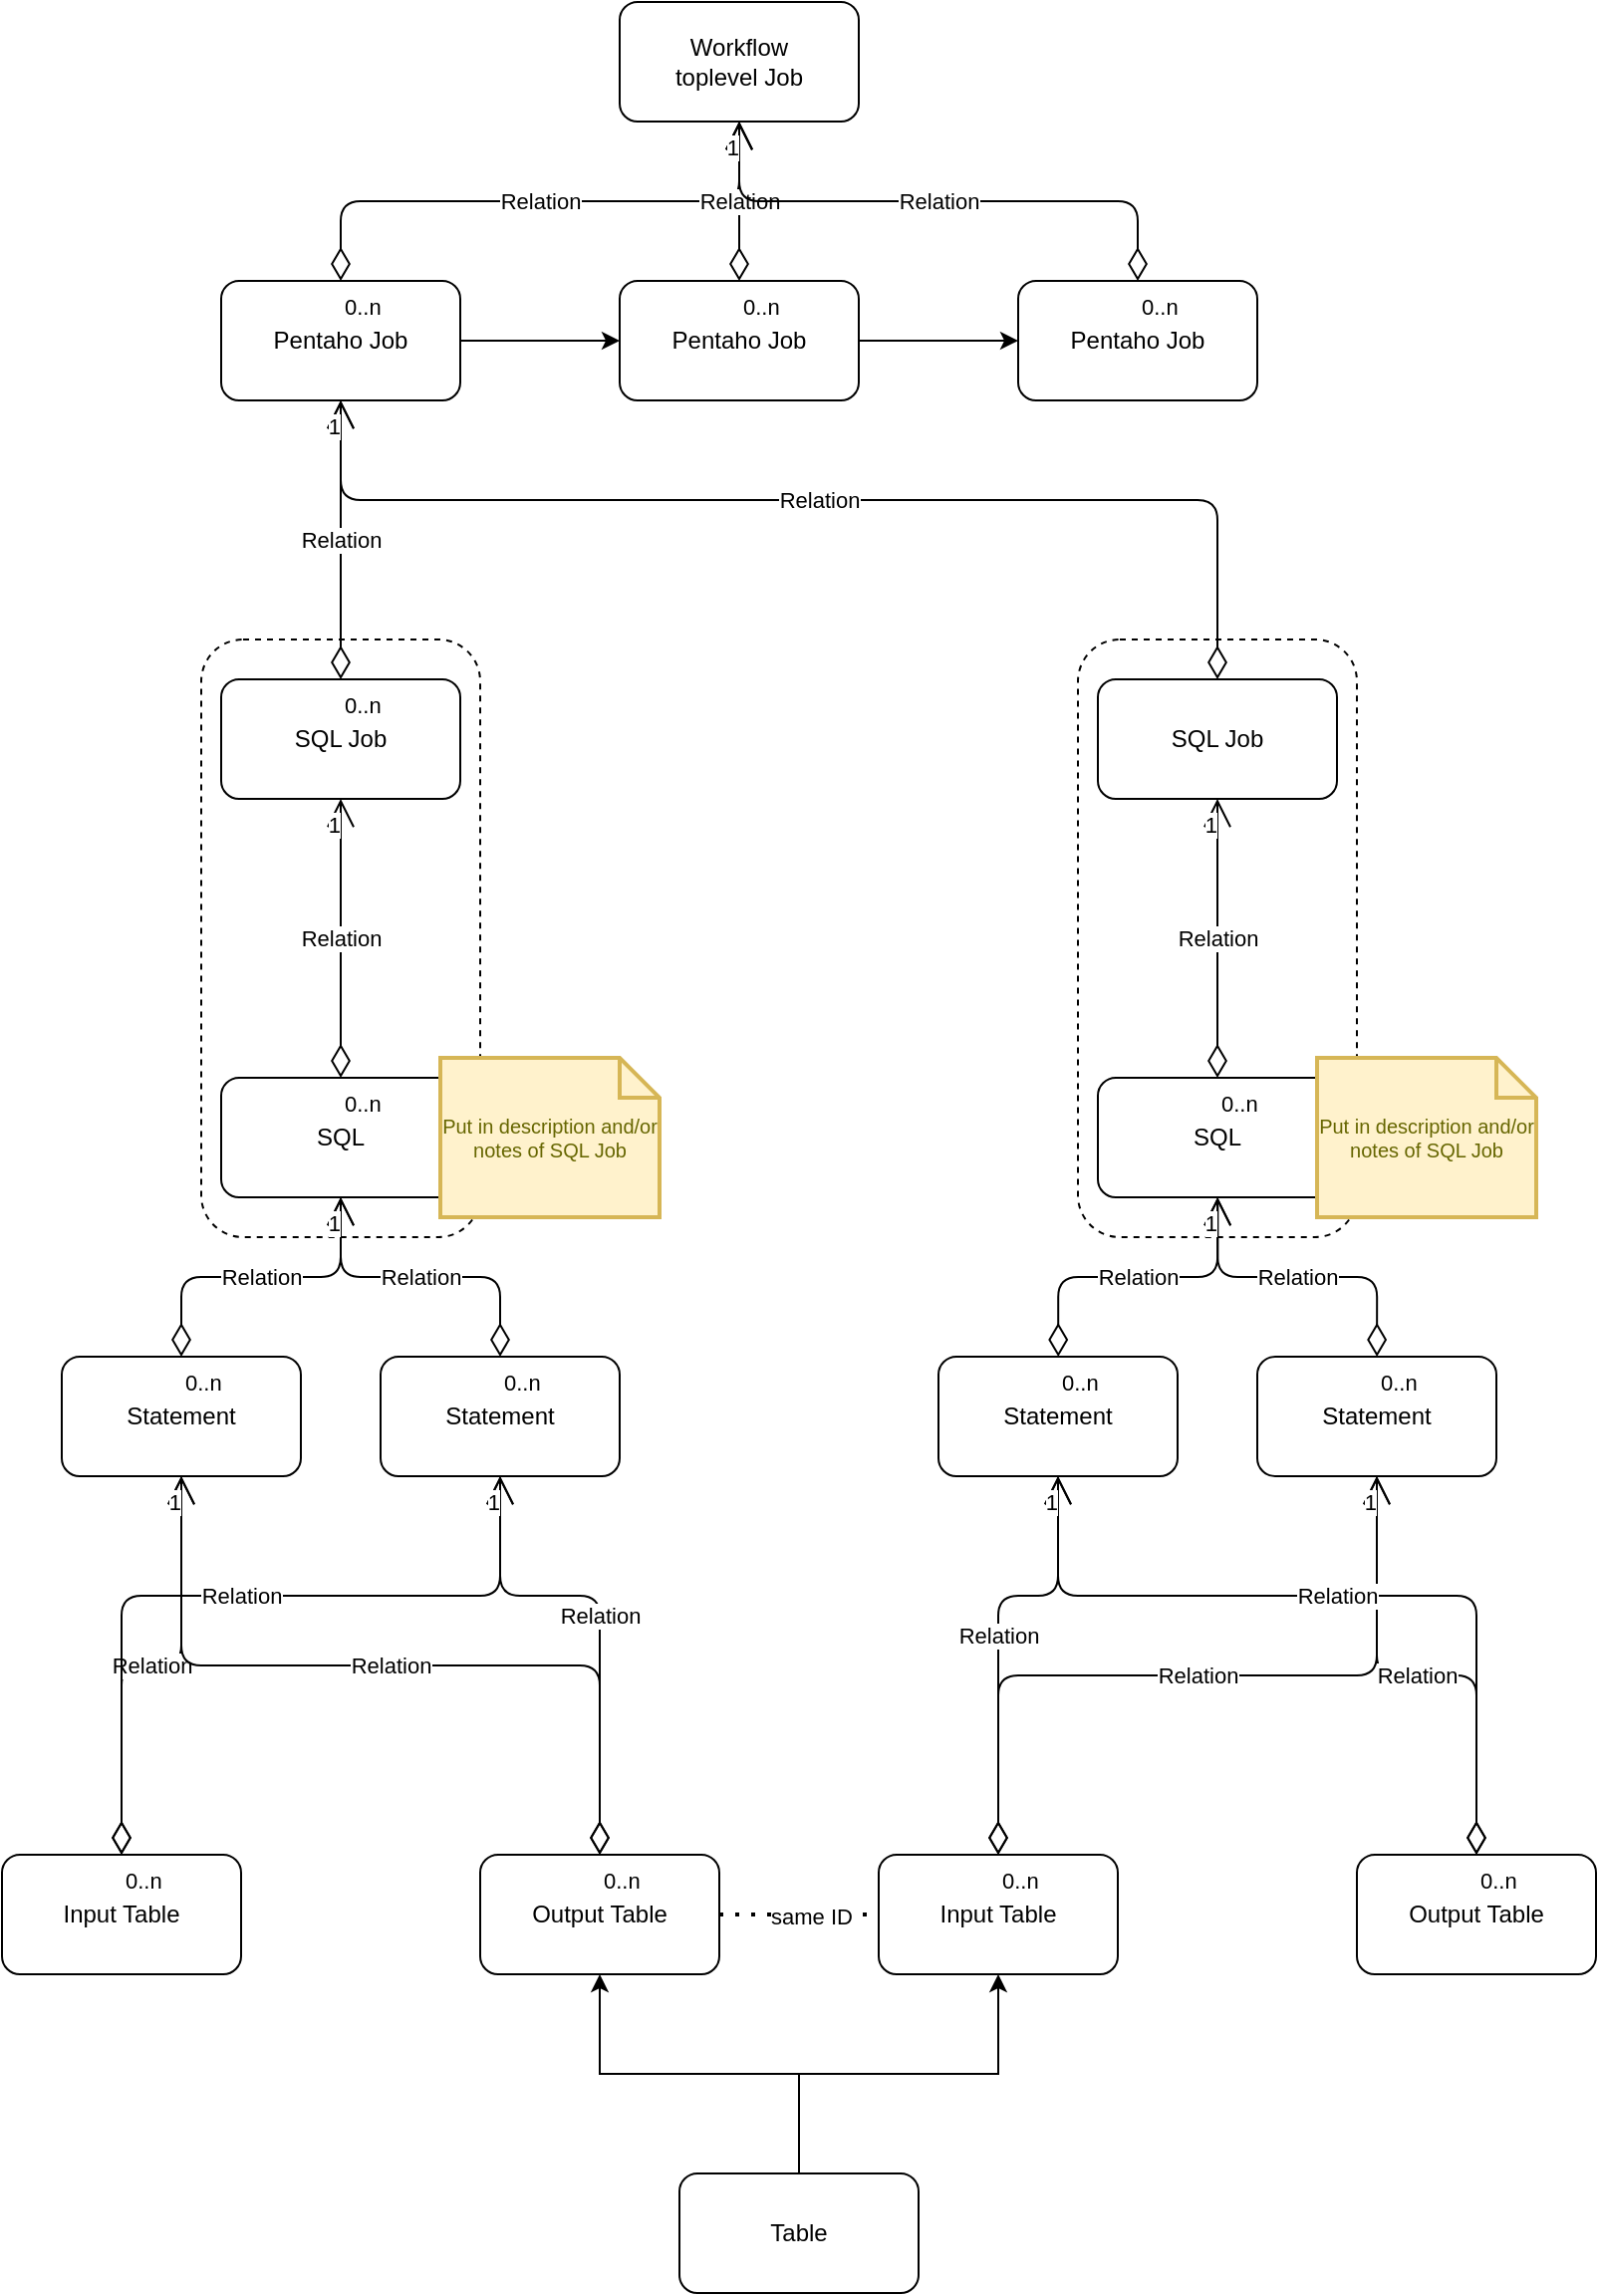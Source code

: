 <mxfile version="14.5.1" type="device"><diagram id="fimjkAelq3jIkQkSmh2T" name="Page-1"><mxGraphModel dx="1301" dy="1049" grid="1" gridSize="10" guides="1" tooltips="1" connect="1" arrows="1" fold="1" page="1" pageScale="1" pageWidth="1169" pageHeight="827" math="0" shadow="0"><root><mxCell id="0"/><mxCell id="1" parent="0"/><mxCell id="RESAfDZG0gARjYDC-1ks-20" value="" style="rounded=1;whiteSpace=wrap;html=1;dashed=1;fillColor=none;" parent="1" vertex="1"><mxGeometry x="230" y="400" width="140" height="300" as="geometry"/></mxCell><mxCell id="RESAfDZG0gARjYDC-1ks-38" value="" style="rounded=1;whiteSpace=wrap;html=1;dashed=1;fillColor=none;" parent="1" vertex="1"><mxGeometry x="670" y="400" width="140" height="300" as="geometry"/></mxCell><mxCell id="RESAfDZG0gARjYDC-1ks-50" style="edgeStyle=orthogonalEdgeStyle;rounded=0;orthogonalLoop=1;jettySize=auto;html=1;" parent="1" source="RESAfDZG0gARjYDC-1ks-1" target="RESAfDZG0gARjYDC-1ks-48" edge="1"><mxGeometry relative="1" as="geometry"/></mxCell><mxCell id="RESAfDZG0gARjYDC-1ks-1" value="Pentaho Job" style="rounded=1;whiteSpace=wrap;html=1;" parent="1" vertex="1"><mxGeometry x="240" y="220" width="120" height="60" as="geometry"/></mxCell><mxCell id="RESAfDZG0gARjYDC-1ks-2" value="SQL" style="rounded=1;whiteSpace=wrap;html=1;" parent="1" vertex="1"><mxGeometry x="240" y="620" width="120" height="60" as="geometry"/></mxCell><mxCell id="RESAfDZG0gARjYDC-1ks-3" value="Input Table" style="rounded=1;whiteSpace=wrap;html=1;" parent="1" vertex="1"><mxGeometry x="130" y="1010" width="120" height="60" as="geometry"/></mxCell><mxCell id="RESAfDZG0gARjYDC-1ks-4" value="SQL Job" style="rounded=1;whiteSpace=wrap;html=1;" parent="1" vertex="1"><mxGeometry x="240" y="420" width="120" height="60" as="geometry"/></mxCell><mxCell id="RESAfDZG0gARjYDC-1ks-5" value="Relation" style="endArrow=open;html=1;endSize=12;startArrow=diamondThin;startSize=14;startFill=0;edgeStyle=orthogonalEdgeStyle;" parent="1" source="RESAfDZG0gARjYDC-1ks-4" target="RESAfDZG0gARjYDC-1ks-1" edge="1"><mxGeometry relative="1" as="geometry"><mxPoint x="600" y="650" as="sourcePoint"/><mxPoint x="760" y="650" as="targetPoint"/></mxGeometry></mxCell><mxCell id="RESAfDZG0gARjYDC-1ks-6" value="0..n" style="edgeLabel;resizable=0;html=1;align=left;verticalAlign=top;" parent="RESAfDZG0gARjYDC-1ks-5" connectable="0" vertex="1"><mxGeometry x="-1" relative="1" as="geometry"/></mxCell><mxCell id="RESAfDZG0gARjYDC-1ks-7" value="1" style="edgeLabel;resizable=0;html=1;align=right;verticalAlign=top;" parent="RESAfDZG0gARjYDC-1ks-5" connectable="0" vertex="1"><mxGeometry x="1" relative="1" as="geometry"/></mxCell><mxCell id="RESAfDZG0gARjYDC-1ks-8" value="Relation" style="endArrow=open;html=1;endSize=12;startArrow=diamondThin;startSize=14;startFill=0;edgeStyle=orthogonalEdgeStyle;exitX=0.5;exitY=0;exitDx=0;exitDy=0;" parent="1" source="RESAfDZG0gARjYDC-1ks-2" target="RESAfDZG0gARjYDC-1ks-4" edge="1"><mxGeometry relative="1" as="geometry"><mxPoint x="299.5" y="620" as="sourcePoint"/><mxPoint x="299.5" y="480" as="targetPoint"/></mxGeometry></mxCell><mxCell id="RESAfDZG0gARjYDC-1ks-9" value="0..n" style="edgeLabel;resizable=0;html=1;align=left;verticalAlign=top;" parent="RESAfDZG0gARjYDC-1ks-8" connectable="0" vertex="1"><mxGeometry x="-1" relative="1" as="geometry"/></mxCell><mxCell id="RESAfDZG0gARjYDC-1ks-10" value="1" style="edgeLabel;resizable=0;html=1;align=right;verticalAlign=top;" parent="RESAfDZG0gARjYDC-1ks-8" connectable="0" vertex="1"><mxGeometry x="1" relative="1" as="geometry"/></mxCell><mxCell id="RESAfDZG0gARjYDC-1ks-11" value="Relation" style="endArrow=open;html=1;endSize=12;startArrow=diamondThin;startSize=14;startFill=0;edgeStyle=orthogonalEdgeStyle;entryX=0.5;entryY=1;entryDx=0;entryDy=0;" parent="1" source="RESAfDZG0gARjYDC-1ks-3" target="I2blvZ220mE3Vdyrq0Jv-1" edge="1"><mxGeometry relative="1" as="geometry"><mxPoint x="300" y="820" as="sourcePoint"/><mxPoint x="560" y="730" as="targetPoint"/></mxGeometry></mxCell><mxCell id="RESAfDZG0gARjYDC-1ks-12" value="0..n" style="edgeLabel;resizable=0;html=1;align=left;verticalAlign=top;" parent="RESAfDZG0gARjYDC-1ks-11" connectable="0" vertex="1"><mxGeometry x="-1" relative="1" as="geometry"/></mxCell><mxCell id="RESAfDZG0gARjYDC-1ks-13" value="1" style="edgeLabel;resizable=0;html=1;align=right;verticalAlign=top;" parent="RESAfDZG0gARjYDC-1ks-11" connectable="0" vertex="1"><mxGeometry x="1" relative="1" as="geometry"/></mxCell><mxCell id="RESAfDZG0gARjYDC-1ks-14" value="Output Table" style="rounded=1;whiteSpace=wrap;html=1;" parent="1" vertex="1"><mxGeometry x="370" y="1010" width="120" height="60" as="geometry"/></mxCell><mxCell id="RESAfDZG0gARjYDC-1ks-16" value="Relation" style="endArrow=open;html=1;endSize=12;startArrow=diamondThin;startSize=14;startFill=0;edgeStyle=orthogonalEdgeStyle;exitX=0.5;exitY=0;exitDx=0;exitDy=0;entryX=0.5;entryY=1;entryDx=0;entryDy=0;" parent="1" source="RESAfDZG0gARjYDC-1ks-14" target="I2blvZ220mE3Vdyrq0Jv-1" edge="1"><mxGeometry relative="1" as="geometry"><mxPoint x="190" y="830" as="sourcePoint"/><mxPoint x="310" y="690" as="targetPoint"/></mxGeometry></mxCell><mxCell id="RESAfDZG0gARjYDC-1ks-17" value="0..n" style="edgeLabel;resizable=0;html=1;align=left;verticalAlign=top;" parent="RESAfDZG0gARjYDC-1ks-16" connectable="0" vertex="1"><mxGeometry x="-1" relative="1" as="geometry"/></mxCell><mxCell id="RESAfDZG0gARjYDC-1ks-18" value="1" style="edgeLabel;resizable=0;html=1;align=right;verticalAlign=top;" parent="RESAfDZG0gARjYDC-1ks-16" connectable="0" vertex="1"><mxGeometry x="1" relative="1" as="geometry"/></mxCell><mxCell id="RESAfDZG0gARjYDC-1ks-19" value="Put in description and/or notes of SQL Job" style="shape=note;strokeWidth=2;fontSize=10;size=20;whiteSpace=wrap;html=1;fillColor=#fff2cc;strokeColor=#d6b656;fontColor=#666600;" parent="1" vertex="1"><mxGeometry x="350" y="610" width="110.0" height="80" as="geometry"/></mxCell><mxCell id="RESAfDZG0gARjYDC-1ks-24" value="SQL" style="rounded=1;whiteSpace=wrap;html=1;" parent="1" vertex="1"><mxGeometry x="680" y="620" width="120" height="60" as="geometry"/></mxCell><mxCell id="RESAfDZG0gARjYDC-1ks-25" value="Input Table" style="rounded=1;whiteSpace=wrap;html=1;" parent="1" vertex="1"><mxGeometry x="570" y="1010" width="120" height="60" as="geometry"/></mxCell><mxCell id="RESAfDZG0gARjYDC-1ks-27" value="0..n" style="edgeLabel;resizable=0;html=1;align=left;verticalAlign=top;" parent="1" connectable="0" vertex="1"><mxGeometry x="740" y="420" as="geometry"/></mxCell><mxCell id="RESAfDZG0gARjYDC-1ks-28" value="Relation" style="endArrow=open;html=1;endSize=12;startArrow=diamondThin;startSize=14;startFill=0;edgeStyle=orthogonalEdgeStyle;exitX=0.5;exitY=0;exitDx=0;exitDy=0;" parent="1" source="RESAfDZG0gARjYDC-1ks-24" target="RESAfDZG0gARjYDC-1ks-26" edge="1"><mxGeometry relative="1" as="geometry"><mxPoint x="739.5" y="620" as="sourcePoint"/><mxPoint x="739.5" y="480" as="targetPoint"/></mxGeometry></mxCell><mxCell id="RESAfDZG0gARjYDC-1ks-29" value="0..n" style="edgeLabel;resizable=0;html=1;align=left;verticalAlign=top;" parent="RESAfDZG0gARjYDC-1ks-28" connectable="0" vertex="1"><mxGeometry x="-1" relative="1" as="geometry"/></mxCell><mxCell id="RESAfDZG0gARjYDC-1ks-30" value="1" style="edgeLabel;resizable=0;html=1;align=right;verticalAlign=top;" parent="RESAfDZG0gARjYDC-1ks-28" connectable="0" vertex="1"><mxGeometry x="1" relative="1" as="geometry"/></mxCell><mxCell id="RESAfDZG0gARjYDC-1ks-31" value="Relation" style="endArrow=open;html=1;endSize=12;startArrow=diamondThin;startSize=14;startFill=0;edgeStyle=orthogonalEdgeStyle;entryX=0.5;entryY=1;entryDx=0;entryDy=0;" parent="1" source="RESAfDZG0gARjYDC-1ks-25" target="I2blvZ220mE3Vdyrq0Jv-19" edge="1"><mxGeometry relative="1" as="geometry"><mxPoint x="740" y="820" as="sourcePoint"/><mxPoint x="1000" y="730" as="targetPoint"/><Array as="points"><mxPoint x="630" y="920"/><mxPoint x="820" y="920"/></Array></mxGeometry></mxCell><mxCell id="RESAfDZG0gARjYDC-1ks-32" value="0..n" style="edgeLabel;resizable=0;html=1;align=left;verticalAlign=top;" parent="RESAfDZG0gARjYDC-1ks-31" connectable="0" vertex="1"><mxGeometry x="-1" relative="1" as="geometry"/></mxCell><mxCell id="RESAfDZG0gARjYDC-1ks-33" value="1" style="edgeLabel;resizable=0;html=1;align=right;verticalAlign=top;" parent="RESAfDZG0gARjYDC-1ks-31" connectable="0" vertex="1"><mxGeometry x="1" relative="1" as="geometry"/></mxCell><mxCell id="RESAfDZG0gARjYDC-1ks-34" value="Output Table" style="rounded=1;whiteSpace=wrap;html=1;" parent="1" vertex="1"><mxGeometry x="810" y="1010" width="120" height="60" as="geometry"/></mxCell><mxCell id="RESAfDZG0gARjYDC-1ks-35" value="Relation" style="endArrow=open;html=1;endSize=12;startArrow=diamondThin;startSize=14;startFill=0;edgeStyle=orthogonalEdgeStyle;exitX=0.5;exitY=0;exitDx=0;exitDy=0;entryX=0.5;entryY=1;entryDx=0;entryDy=0;" parent="1" source="RESAfDZG0gARjYDC-1ks-34" target="I2blvZ220mE3Vdyrq0Jv-19" edge="1"><mxGeometry relative="1" as="geometry"><mxPoint x="630" y="830" as="sourcePoint"/><mxPoint x="750" y="690" as="targetPoint"/><Array as="points"><mxPoint x="870" y="920"/><mxPoint x="820" y="920"/></Array></mxGeometry></mxCell><mxCell id="RESAfDZG0gARjYDC-1ks-36" value="0..n" style="edgeLabel;resizable=0;html=1;align=left;verticalAlign=top;" parent="RESAfDZG0gARjYDC-1ks-35" connectable="0" vertex="1"><mxGeometry x="-1" relative="1" as="geometry"/></mxCell><mxCell id="RESAfDZG0gARjYDC-1ks-37" value="1" style="edgeLabel;resizable=0;html=1;align=right;verticalAlign=top;" parent="RESAfDZG0gARjYDC-1ks-35" connectable="0" vertex="1"><mxGeometry x="1" relative="1" as="geometry"/></mxCell><mxCell id="RESAfDZG0gARjYDC-1ks-39" value="Put in description and/or notes of SQL Job" style="shape=note;strokeWidth=2;fontSize=10;size=20;whiteSpace=wrap;html=1;fillColor=#fff2cc;strokeColor=#d6b656;fontColor=#666600;" parent="1" vertex="1"><mxGeometry x="790" y="610" width="110.0" height="80" as="geometry"/></mxCell><mxCell id="RESAfDZG0gARjYDC-1ks-40" value="Relation" style="endArrow=open;html=1;endSize=12;startArrow=diamondThin;startSize=14;startFill=0;edgeStyle=orthogonalEdgeStyle;exitX=0.5;exitY=0;exitDx=0;exitDy=0;" parent="1" source="RESAfDZG0gARjYDC-1ks-26" target="RESAfDZG0gARjYDC-1ks-1" edge="1"><mxGeometry relative="1" as="geometry"><mxPoint x="700" y="270" as="sourcePoint"/><mxPoint x="310" y="290" as="targetPoint"/><Array as="points"><mxPoint x="740" y="330"/><mxPoint x="300" y="330"/></Array></mxGeometry></mxCell><mxCell id="RESAfDZG0gARjYDC-1ks-41" value="0..n" style="edgeLabel;resizable=0;html=1;align=left;verticalAlign=top;" parent="RESAfDZG0gARjYDC-1ks-40" connectable="0" vertex="1"><mxGeometry x="-1" relative="1" as="geometry"/></mxCell><mxCell id="RESAfDZG0gARjYDC-1ks-42" value="1" style="edgeLabel;resizable=0;html=1;align=right;verticalAlign=top;" parent="RESAfDZG0gARjYDC-1ks-40" connectable="0" vertex="1"><mxGeometry x="1" relative="1" as="geometry"/></mxCell><mxCell id="RESAfDZG0gARjYDC-1ks-26" value="SQL Job" style="rounded=1;whiteSpace=wrap;html=1;" parent="1" vertex="1"><mxGeometry x="680" y="420" width="120" height="60" as="geometry"/></mxCell><mxCell id="RESAfDZG0gARjYDC-1ks-43" value="" style="endArrow=none;dashed=1;html=1;dashPattern=1 3;strokeWidth=2;exitX=1;exitY=0.5;exitDx=0;exitDy=0;" parent="1" source="RESAfDZG0gARjYDC-1ks-14" target="RESAfDZG0gARjYDC-1ks-25" edge="1"><mxGeometry width="50" height="50" relative="1" as="geometry"><mxPoint x="440" y="840" as="sourcePoint"/><mxPoint x="490" y="790" as="targetPoint"/></mxGeometry></mxCell><mxCell id="RESAfDZG0gARjYDC-1ks-44" value="same ID" style="edgeLabel;html=1;align=center;verticalAlign=middle;resizable=0;points=[];" parent="RESAfDZG0gARjYDC-1ks-43" vertex="1" connectable="0"><mxGeometry x="0.15" y="-1" relative="1" as="geometry"><mxPoint as="offset"/></mxGeometry></mxCell><mxCell id="RESAfDZG0gARjYDC-1ks-46" style="edgeStyle=orthogonalEdgeStyle;rounded=0;orthogonalLoop=1;jettySize=auto;html=1;entryX=0.5;entryY=1;entryDx=0;entryDy=0;" parent="1" source="RESAfDZG0gARjYDC-1ks-45" target="RESAfDZG0gARjYDC-1ks-14" edge="1"><mxGeometry relative="1" as="geometry"/></mxCell><mxCell id="RESAfDZG0gARjYDC-1ks-47" style="edgeStyle=orthogonalEdgeStyle;rounded=0;orthogonalLoop=1;jettySize=auto;html=1;entryX=0.5;entryY=1;entryDx=0;entryDy=0;" parent="1" source="RESAfDZG0gARjYDC-1ks-45" target="RESAfDZG0gARjYDC-1ks-25" edge="1"><mxGeometry relative="1" as="geometry"/></mxCell><mxCell id="RESAfDZG0gARjYDC-1ks-45" value="Table" style="rounded=1;whiteSpace=wrap;html=1;" parent="1" vertex="1"><mxGeometry x="470" y="1170" width="120" height="60" as="geometry"/></mxCell><mxCell id="RESAfDZG0gARjYDC-1ks-51" style="edgeStyle=orthogonalEdgeStyle;rounded=0;orthogonalLoop=1;jettySize=auto;html=1;" parent="1" source="RESAfDZG0gARjYDC-1ks-48" target="RESAfDZG0gARjYDC-1ks-49" edge="1"><mxGeometry relative="1" as="geometry"/></mxCell><mxCell id="RESAfDZG0gARjYDC-1ks-48" value="Pentaho Job" style="rounded=1;whiteSpace=wrap;html=1;" parent="1" vertex="1"><mxGeometry x="440" y="220" width="120" height="60" as="geometry"/></mxCell><mxCell id="RESAfDZG0gARjYDC-1ks-49" value="Pentaho Job" style="rounded=1;whiteSpace=wrap;html=1;" parent="1" vertex="1"><mxGeometry x="640" y="220" width="120" height="60" as="geometry"/></mxCell><mxCell id="RESAfDZG0gARjYDC-1ks-52" value="Workflow&lt;br&gt;toplevel Job" style="rounded=1;whiteSpace=wrap;html=1;" parent="1" vertex="1"><mxGeometry x="440" y="80" width="120" height="60" as="geometry"/></mxCell><mxCell id="RESAfDZG0gARjYDC-1ks-54" value="Relation" style="endArrow=open;html=1;endSize=12;startArrow=diamondThin;startSize=14;startFill=0;edgeStyle=orthogonalEdgeStyle;entryX=0.5;entryY=1;entryDx=0;entryDy=0;exitX=0.5;exitY=0;exitDx=0;exitDy=0;" parent="1" source="RESAfDZG0gARjYDC-1ks-1" target="RESAfDZG0gARjYDC-1ks-52" edge="1"><mxGeometry relative="1" as="geometry"><mxPoint x="310" y="430" as="sourcePoint"/><mxPoint x="310" y="290" as="targetPoint"/></mxGeometry></mxCell><mxCell id="RESAfDZG0gARjYDC-1ks-55" value="0..n" style="edgeLabel;resizable=0;html=1;align=left;verticalAlign=top;" parent="RESAfDZG0gARjYDC-1ks-54" connectable="0" vertex="1"><mxGeometry x="-1" relative="1" as="geometry"/></mxCell><mxCell id="RESAfDZG0gARjYDC-1ks-56" value="1" style="edgeLabel;resizable=0;html=1;align=right;verticalAlign=top;" parent="RESAfDZG0gARjYDC-1ks-54" connectable="0" vertex="1"><mxGeometry x="1" relative="1" as="geometry"/></mxCell><mxCell id="RESAfDZG0gARjYDC-1ks-57" value="Relation" style="endArrow=open;html=1;endSize=12;startArrow=diamondThin;startSize=14;startFill=0;edgeStyle=orthogonalEdgeStyle;entryX=0.5;entryY=1;entryDx=0;entryDy=0;exitX=0.5;exitY=0;exitDx=0;exitDy=0;" parent="1" source="RESAfDZG0gARjYDC-1ks-48" target="RESAfDZG0gARjYDC-1ks-52" edge="1"><mxGeometry relative="1" as="geometry"><mxPoint x="320" y="440" as="sourcePoint"/><mxPoint x="320" y="300" as="targetPoint"/></mxGeometry></mxCell><mxCell id="RESAfDZG0gARjYDC-1ks-58" value="0..n" style="edgeLabel;resizable=0;html=1;align=left;verticalAlign=top;" parent="RESAfDZG0gARjYDC-1ks-57" connectable="0" vertex="1"><mxGeometry x="-1" relative="1" as="geometry"/></mxCell><mxCell id="RESAfDZG0gARjYDC-1ks-59" value="1" style="edgeLabel;resizable=0;html=1;align=right;verticalAlign=top;" parent="RESAfDZG0gARjYDC-1ks-57" connectable="0" vertex="1"><mxGeometry x="1" relative="1" as="geometry"/></mxCell><mxCell id="RESAfDZG0gARjYDC-1ks-60" value="Relation" style="endArrow=open;html=1;endSize=12;startArrow=diamondThin;startSize=14;startFill=0;edgeStyle=orthogonalEdgeStyle;exitX=0.5;exitY=0;exitDx=0;exitDy=0;" parent="1" source="RESAfDZG0gARjYDC-1ks-49" target="RESAfDZG0gARjYDC-1ks-52" edge="1"><mxGeometry relative="1" as="geometry"><mxPoint x="720" y="170" as="sourcePoint"/><mxPoint x="330" y="310" as="targetPoint"/></mxGeometry></mxCell><mxCell id="RESAfDZG0gARjYDC-1ks-61" value="0..n" style="edgeLabel;resizable=0;html=1;align=left;verticalAlign=top;" parent="RESAfDZG0gARjYDC-1ks-60" connectable="0" vertex="1"><mxGeometry x="-1" relative="1" as="geometry"/></mxCell><mxCell id="RESAfDZG0gARjYDC-1ks-62" value="1" style="edgeLabel;resizable=0;html=1;align=right;verticalAlign=top;" parent="RESAfDZG0gARjYDC-1ks-60" connectable="0" vertex="1"><mxGeometry x="1" relative="1" as="geometry"/></mxCell><mxCell id="I2blvZ220mE3Vdyrq0Jv-1" value="Statement" style="rounded=1;whiteSpace=wrap;html=1;" vertex="1" parent="1"><mxGeometry x="160" y="760" width="120" height="60" as="geometry"/></mxCell><mxCell id="I2blvZ220mE3Vdyrq0Jv-2" value="Statement" style="rounded=1;whiteSpace=wrap;html=1;" vertex="1" parent="1"><mxGeometry x="320" y="760" width="120" height="60" as="geometry"/></mxCell><mxCell id="I2blvZ220mE3Vdyrq0Jv-4" value="Relation" style="endArrow=open;html=1;endSize=12;startArrow=diamondThin;startSize=14;startFill=0;edgeStyle=orthogonalEdgeStyle;entryX=0.5;entryY=1;entryDx=0;entryDy=0;" edge="1" parent="1" target="I2blvZ220mE3Vdyrq0Jv-2"><mxGeometry relative="1" as="geometry"><mxPoint x="190" y="1010" as="sourcePoint"/><mxPoint x="230" y="830" as="targetPoint"/><Array as="points"><mxPoint x="190" y="880"/><mxPoint x="380" y="880"/></Array></mxGeometry></mxCell><mxCell id="I2blvZ220mE3Vdyrq0Jv-6" value="1" style="edgeLabel;resizable=0;html=1;align=right;verticalAlign=top;" connectable="0" vertex="1" parent="I2blvZ220mE3Vdyrq0Jv-4"><mxGeometry x="1" relative="1" as="geometry"/></mxCell><mxCell id="I2blvZ220mE3Vdyrq0Jv-7" value="Relation" style="endArrow=open;html=1;endSize=12;startArrow=diamondThin;startSize=14;startFill=0;edgeStyle=orthogonalEdgeStyle;exitX=0.5;exitY=0;exitDx=0;exitDy=0;" edge="1" parent="1" source="RESAfDZG0gARjYDC-1ks-14" target="I2blvZ220mE3Vdyrq0Jv-2"><mxGeometry relative="1" as="geometry"><mxPoint x="430" y="1120" as="sourcePoint"/><mxPoint x="230" y="830" as="targetPoint"/><Array as="points"><mxPoint x="430" y="880"/><mxPoint x="380" y="880"/></Array></mxGeometry></mxCell><mxCell id="I2blvZ220mE3Vdyrq0Jv-9" value="1" style="edgeLabel;resizable=0;html=1;align=right;verticalAlign=top;" connectable="0" vertex="1" parent="I2blvZ220mE3Vdyrq0Jv-7"><mxGeometry x="1" relative="1" as="geometry"/></mxCell><mxCell id="I2blvZ220mE3Vdyrq0Jv-10" value="Relation" style="endArrow=open;html=1;endSize=12;startArrow=diamondThin;startSize=14;startFill=0;edgeStyle=orthogonalEdgeStyle;entryX=0.5;entryY=1;entryDx=0;entryDy=0;" edge="1" parent="1" source="I2blvZ220mE3Vdyrq0Jv-1" target="RESAfDZG0gARjYDC-1ks-2"><mxGeometry relative="1" as="geometry"><mxPoint x="450" y="1140" as="sourcePoint"/><mxPoint x="240" y="840" as="targetPoint"/></mxGeometry></mxCell><mxCell id="I2blvZ220mE3Vdyrq0Jv-11" value="0..n" style="edgeLabel;resizable=0;html=1;align=left;verticalAlign=top;" connectable="0" vertex="1" parent="I2blvZ220mE3Vdyrq0Jv-10"><mxGeometry x="-1" relative="1" as="geometry"/></mxCell><mxCell id="I2blvZ220mE3Vdyrq0Jv-12" value="1" style="edgeLabel;resizable=0;html=1;align=right;verticalAlign=top;" connectable="0" vertex="1" parent="I2blvZ220mE3Vdyrq0Jv-10"><mxGeometry x="1" relative="1" as="geometry"/></mxCell><mxCell id="I2blvZ220mE3Vdyrq0Jv-13" value="Relation" style="endArrow=open;html=1;endSize=12;startArrow=diamondThin;startSize=14;startFill=0;edgeStyle=orthogonalEdgeStyle;exitX=0.5;exitY=0;exitDx=0;exitDy=0;" edge="1" parent="1" source="I2blvZ220mE3Vdyrq0Jv-2" target="RESAfDZG0gARjYDC-1ks-2"><mxGeometry relative="1" as="geometry"><mxPoint x="460" y="1150" as="sourcePoint"/><mxPoint x="250" y="850" as="targetPoint"/></mxGeometry></mxCell><mxCell id="I2blvZ220mE3Vdyrq0Jv-14" value="0..n" style="edgeLabel;resizable=0;html=1;align=left;verticalAlign=top;" connectable="0" vertex="1" parent="I2blvZ220mE3Vdyrq0Jv-13"><mxGeometry x="-1" relative="1" as="geometry"/></mxCell><mxCell id="I2blvZ220mE3Vdyrq0Jv-15" value="1" style="edgeLabel;resizable=0;html=1;align=right;verticalAlign=top;" connectable="0" vertex="1" parent="I2blvZ220mE3Vdyrq0Jv-13"><mxGeometry x="1" relative="1" as="geometry"/></mxCell><mxCell id="I2blvZ220mE3Vdyrq0Jv-16" value="1" style="edgeLabel;resizable=0;html=1;align=right;verticalAlign=top;" connectable="0" vertex="1" parent="1"><mxGeometry x="660.0" y="820.0" as="geometry"/></mxCell><mxCell id="I2blvZ220mE3Vdyrq0Jv-17" value="1" style="edgeLabel;resizable=0;html=1;align=right;verticalAlign=top;" connectable="0" vertex="1" parent="1"><mxGeometry x="660.0" y="820.0" as="geometry"/></mxCell><mxCell id="I2blvZ220mE3Vdyrq0Jv-18" value="Statement" style="rounded=1;whiteSpace=wrap;html=1;" vertex="1" parent="1"><mxGeometry x="600" y="760" width="120" height="60" as="geometry"/></mxCell><mxCell id="I2blvZ220mE3Vdyrq0Jv-19" value="Statement" style="rounded=1;whiteSpace=wrap;html=1;" vertex="1" parent="1"><mxGeometry x="760" y="760" width="120" height="60" as="geometry"/></mxCell><mxCell id="I2blvZ220mE3Vdyrq0Jv-20" value="1" style="edgeLabel;resizable=0;html=1;align=right;verticalAlign=top;" connectable="0" vertex="1" parent="1"><mxGeometry x="820.0" y="820.0" as="geometry"/></mxCell><mxCell id="I2blvZ220mE3Vdyrq0Jv-21" value="1" style="edgeLabel;resizable=0;html=1;align=right;verticalAlign=top;" connectable="0" vertex="1" parent="1"><mxGeometry x="820.059" y="820.0" as="geometry"/></mxCell><mxCell id="I2blvZ220mE3Vdyrq0Jv-22" value="0..n" style="edgeLabel;resizable=0;html=1;align=left;verticalAlign=top;" connectable="0" vertex="1" parent="1"><mxGeometry x="660.059" y="760" as="geometry"/></mxCell><mxCell id="I2blvZ220mE3Vdyrq0Jv-23" value="0..n" style="edgeLabel;resizable=0;html=1;align=left;verticalAlign=top;" connectable="0" vertex="1" parent="1"><mxGeometry x="820" y="760" as="geometry"/></mxCell><mxCell id="I2blvZ220mE3Vdyrq0Jv-24" value="Relation" style="endArrow=open;html=1;endSize=12;startArrow=diamondThin;startSize=14;startFill=0;edgeStyle=orthogonalEdgeStyle;entryX=0.5;entryY=1;entryDx=0;entryDy=0;" edge="1" parent="1" target="I2blvZ220mE3Vdyrq0Jv-18"><mxGeometry relative="1" as="geometry"><mxPoint x="630" y="1010" as="sourcePoint"/><mxPoint x="830" y="830" as="targetPoint"/><Array as="points"><mxPoint x="630" y="880"/><mxPoint x="660" y="880"/></Array></mxGeometry></mxCell><mxCell id="I2blvZ220mE3Vdyrq0Jv-25" value="0..n" style="edgeLabel;resizable=0;html=1;align=left;verticalAlign=top;" connectable="0" vertex="1" parent="I2blvZ220mE3Vdyrq0Jv-24"><mxGeometry x="-1" relative="1" as="geometry"/></mxCell><mxCell id="I2blvZ220mE3Vdyrq0Jv-26" value="1" style="edgeLabel;resizable=0;html=1;align=right;verticalAlign=top;" connectable="0" vertex="1" parent="I2blvZ220mE3Vdyrq0Jv-24"><mxGeometry x="1" relative="1" as="geometry"/></mxCell><mxCell id="I2blvZ220mE3Vdyrq0Jv-27" value="Relation" style="endArrow=open;html=1;endSize=12;startArrow=diamondThin;startSize=14;startFill=0;edgeStyle=orthogonalEdgeStyle;" edge="1" parent="1"><mxGeometry relative="1" as="geometry"><mxPoint x="870" y="1010" as="sourcePoint"/><mxPoint x="660" y="820" as="targetPoint"/><Array as="points"><mxPoint x="870" y="880"/><mxPoint x="660" y="880"/></Array></mxGeometry></mxCell><mxCell id="I2blvZ220mE3Vdyrq0Jv-28" value="0..n" style="edgeLabel;resizable=0;html=1;align=left;verticalAlign=top;" connectable="0" vertex="1" parent="I2blvZ220mE3Vdyrq0Jv-27"><mxGeometry x="-1" relative="1" as="geometry"/></mxCell><mxCell id="I2blvZ220mE3Vdyrq0Jv-29" value="1" style="edgeLabel;resizable=0;html=1;align=right;verticalAlign=top;" connectable="0" vertex="1" parent="I2blvZ220mE3Vdyrq0Jv-27"><mxGeometry x="1" relative="1" as="geometry"/></mxCell><mxCell id="I2blvZ220mE3Vdyrq0Jv-30" value="Relation" style="endArrow=open;html=1;endSize=12;startArrow=diamondThin;startSize=14;startFill=0;edgeStyle=orthogonalEdgeStyle;entryX=0.5;entryY=1;entryDx=0;entryDy=0;" edge="1" parent="1"><mxGeometry relative="1" as="geometry"><mxPoint x="660.119" y="760" as="sourcePoint"/><mxPoint x="740.06" y="680.0" as="targetPoint"/><Array as="points"><mxPoint x="660" y="720"/><mxPoint x="740" y="720"/></Array></mxGeometry></mxCell><mxCell id="I2blvZ220mE3Vdyrq0Jv-31" value="0..n" style="edgeLabel;resizable=0;html=1;align=left;verticalAlign=top;" connectable="0" vertex="1" parent="I2blvZ220mE3Vdyrq0Jv-30"><mxGeometry x="-1" relative="1" as="geometry"/></mxCell><mxCell id="I2blvZ220mE3Vdyrq0Jv-32" value="1" style="edgeLabel;resizable=0;html=1;align=right;verticalAlign=top;" connectable="0" vertex="1" parent="I2blvZ220mE3Vdyrq0Jv-30"><mxGeometry x="1" relative="1" as="geometry"/></mxCell><mxCell id="I2blvZ220mE3Vdyrq0Jv-33" value="Relation" style="endArrow=open;html=1;endSize=12;startArrow=diamondThin;startSize=14;startFill=0;edgeStyle=orthogonalEdgeStyle;exitX=0.5;exitY=0;exitDx=0;exitDy=0;" edge="1" parent="1"><mxGeometry relative="1" as="geometry"><mxPoint x="820.06" y="760" as="sourcePoint"/><mxPoint x="740.119" y="680.0" as="targetPoint"/><Array as="points"><mxPoint x="820" y="720"/><mxPoint x="740" y="720"/></Array></mxGeometry></mxCell><mxCell id="I2blvZ220mE3Vdyrq0Jv-34" value="0..n" style="edgeLabel;resizable=0;html=1;align=left;verticalAlign=top;" connectable="0" vertex="1" parent="I2blvZ220mE3Vdyrq0Jv-33"><mxGeometry x="-1" relative="1" as="geometry"/></mxCell><mxCell id="I2blvZ220mE3Vdyrq0Jv-35" value="1" style="edgeLabel;resizable=0;html=1;align=right;verticalAlign=top;" connectable="0" vertex="1" parent="I2blvZ220mE3Vdyrq0Jv-33"><mxGeometry x="1" relative="1" as="geometry"/></mxCell></root></mxGraphModel></diagram></mxfile>